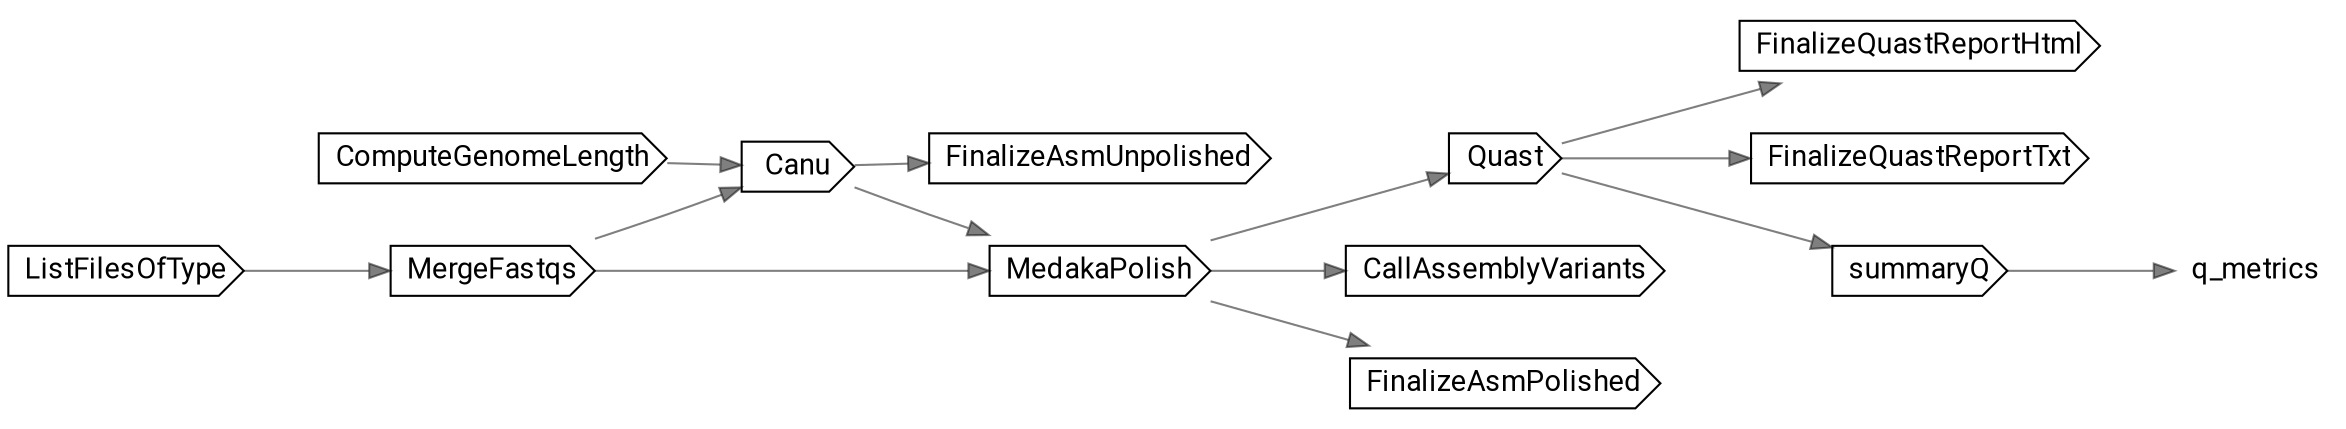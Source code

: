 // ONTAssembleWithCanu
digraph {
	compound=true rankdir=LR
	node [fontname=Roboto]
	edge [color="#00000080"]
	"call-ComputeGenomeLength" [label=ComputeGenomeLength shape=cds]
	"call-ListFilesOfType" [label=ListFilesOfType shape=cds]
	"call-MergeFastqs" [label=MergeFastqs shape=cds]
	"call-Canu" [label=Canu shape=cds]
	"call-MedakaPolish" [label=MedakaPolish shape=cds]
	"call-Quast" [label=Quast shape=cds]
	"call-CallAssemblyVariants" [label=CallAssemblyVariants shape=cds]
	"call-FinalizeAsmUnpolished" [label=FinalizeAsmUnpolished shape=cds]
	"call-FinalizeAsmPolished" [label=FinalizeAsmPolished shape=cds]
	"call-FinalizeQuastReportHtml" [label=FinalizeQuastReportHtml shape=cds]
	"call-FinalizeQuastReportTxt" [label=FinalizeQuastReportTxt shape=cds]
	"call-summaryQ" [label=summaryQ shape=cds]
	"decl-q_metrics" [label=q_metrics shape=plaintext]
	"call-ListFilesOfType" -> "call-MergeFastqs"
	"call-ComputeGenomeLength" -> "call-Canu"
	"call-MergeFastqs" -> "call-Canu"
	"call-Canu" -> "call-MedakaPolish"
	"call-MergeFastqs" -> "call-MedakaPolish"
	"call-MedakaPolish" -> "call-Quast"
	"call-MedakaPolish" -> "call-CallAssemblyVariants"
	"call-Canu" -> "call-FinalizeAsmUnpolished"
	"call-MedakaPolish" -> "call-FinalizeAsmPolished"
	"call-Quast" -> "call-FinalizeQuastReportHtml"
	"call-Quast" -> "call-FinalizeQuastReportTxt"
	"call-Quast" -> "call-summaryQ"
	"call-summaryQ" -> "decl-q_metrics"
}
